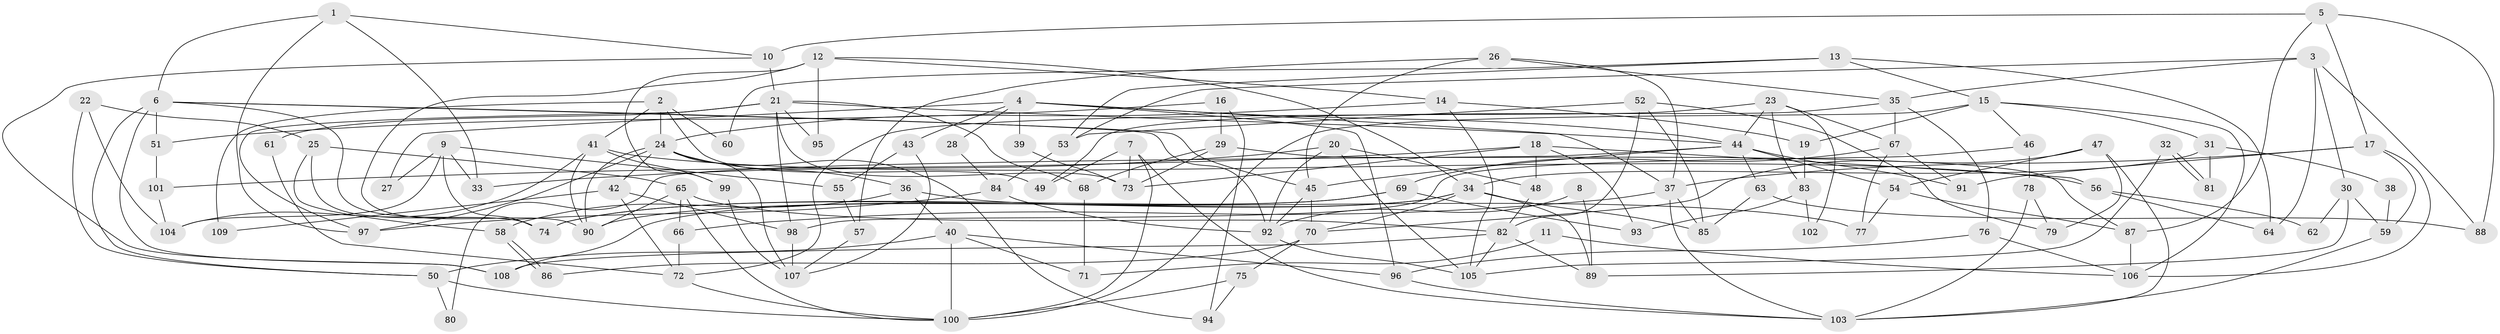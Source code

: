 // Generated by graph-tools (version 1.1) at 2025/36/03/09/25 02:36:25]
// undirected, 109 vertices, 218 edges
graph export_dot {
graph [start="1"]
  node [color=gray90,style=filled];
  1;
  2;
  3;
  4;
  5;
  6;
  7;
  8;
  9;
  10;
  11;
  12;
  13;
  14;
  15;
  16;
  17;
  18;
  19;
  20;
  21;
  22;
  23;
  24;
  25;
  26;
  27;
  28;
  29;
  30;
  31;
  32;
  33;
  34;
  35;
  36;
  37;
  38;
  39;
  40;
  41;
  42;
  43;
  44;
  45;
  46;
  47;
  48;
  49;
  50;
  51;
  52;
  53;
  54;
  55;
  56;
  57;
  58;
  59;
  60;
  61;
  62;
  63;
  64;
  65;
  66;
  67;
  68;
  69;
  70;
  71;
  72;
  73;
  74;
  75;
  76;
  77;
  78;
  79;
  80;
  81;
  82;
  83;
  84;
  85;
  86;
  87;
  88;
  89;
  90;
  91;
  92;
  93;
  94;
  95;
  96;
  97;
  98;
  99;
  100;
  101;
  102;
  103;
  104;
  105;
  106;
  107;
  108;
  109;
  1 -- 10;
  1 -- 97;
  1 -- 6;
  1 -- 33;
  2 -- 24;
  2 -- 41;
  2 -- 49;
  2 -- 60;
  2 -- 109;
  3 -- 53;
  3 -- 35;
  3 -- 30;
  3 -- 64;
  3 -- 88;
  4 -- 43;
  4 -- 96;
  4 -- 27;
  4 -- 28;
  4 -- 37;
  4 -- 39;
  4 -- 44;
  5 -- 17;
  5 -- 10;
  5 -- 87;
  5 -- 88;
  6 -- 92;
  6 -- 45;
  6 -- 50;
  6 -- 51;
  6 -- 74;
  6 -- 108;
  7 -- 100;
  7 -- 49;
  7 -- 73;
  7 -- 103;
  8 -- 89;
  8 -- 92;
  9 -- 104;
  9 -- 74;
  9 -- 27;
  9 -- 33;
  9 -- 55;
  10 -- 21;
  10 -- 108;
  11 -- 71;
  11 -- 106;
  12 -- 34;
  12 -- 14;
  12 -- 90;
  12 -- 95;
  12 -- 99;
  13 -- 53;
  13 -- 15;
  13 -- 60;
  13 -- 64;
  14 -- 105;
  14 -- 24;
  14 -- 19;
  15 -- 100;
  15 -- 19;
  15 -- 31;
  15 -- 46;
  15 -- 106;
  16 -- 29;
  16 -- 94;
  16 -- 51;
  17 -- 37;
  17 -- 106;
  17 -- 59;
  17 -- 91;
  18 -- 48;
  18 -- 56;
  18 -- 73;
  18 -- 93;
  18 -- 101;
  19 -- 83;
  20 -- 33;
  20 -- 105;
  20 -- 48;
  20 -- 92;
  21 -- 44;
  21 -- 73;
  21 -- 61;
  21 -- 68;
  21 -- 95;
  21 -- 97;
  21 -- 98;
  22 -- 50;
  22 -- 25;
  22 -- 104;
  23 -- 67;
  23 -- 44;
  23 -- 72;
  23 -- 83;
  23 -- 102;
  24 -- 90;
  24 -- 42;
  24 -- 36;
  24 -- 94;
  24 -- 97;
  24 -- 107;
  25 -- 65;
  25 -- 58;
  25 -- 74;
  26 -- 45;
  26 -- 37;
  26 -- 35;
  26 -- 57;
  28 -- 84;
  29 -- 73;
  29 -- 87;
  29 -- 68;
  30 -- 59;
  30 -- 62;
  30 -- 89;
  31 -- 34;
  31 -- 38;
  31 -- 81;
  32 -- 81;
  32 -- 81;
  32 -- 105;
  34 -- 74;
  34 -- 89;
  34 -- 70;
  34 -- 85;
  34 -- 108;
  35 -- 67;
  35 -- 49;
  35 -- 76;
  36 -- 40;
  36 -- 58;
  36 -- 77;
  37 -- 85;
  37 -- 66;
  37 -- 103;
  38 -- 59;
  39 -- 73;
  40 -- 50;
  40 -- 96;
  40 -- 71;
  40 -- 100;
  41 -- 99;
  41 -- 104;
  41 -- 56;
  41 -- 90;
  42 -- 72;
  42 -- 98;
  42 -- 109;
  43 -- 107;
  43 -- 55;
  44 -- 54;
  44 -- 45;
  44 -- 63;
  44 -- 80;
  44 -- 91;
  45 -- 70;
  45 -- 92;
  46 -- 78;
  46 -- 98;
  47 -- 103;
  47 -- 70;
  47 -- 54;
  47 -- 79;
  48 -- 82;
  50 -- 100;
  50 -- 80;
  51 -- 101;
  52 -- 82;
  52 -- 85;
  52 -- 53;
  52 -- 79;
  53 -- 84;
  54 -- 77;
  54 -- 87;
  55 -- 57;
  56 -- 64;
  56 -- 62;
  57 -- 107;
  58 -- 86;
  58 -- 86;
  59 -- 103;
  61 -- 72;
  63 -- 88;
  63 -- 85;
  65 -- 100;
  65 -- 90;
  65 -- 66;
  65 -- 82;
  66 -- 72;
  67 -- 91;
  67 -- 69;
  67 -- 77;
  68 -- 71;
  69 -- 90;
  69 -- 74;
  69 -- 93;
  70 -- 75;
  70 -- 86;
  72 -- 100;
  75 -- 100;
  75 -- 94;
  76 -- 106;
  76 -- 96;
  78 -- 79;
  78 -- 103;
  82 -- 108;
  82 -- 89;
  82 -- 105;
  83 -- 93;
  83 -- 102;
  84 -- 92;
  84 -- 97;
  87 -- 106;
  92 -- 105;
  96 -- 103;
  98 -- 107;
  99 -- 107;
  101 -- 104;
}
